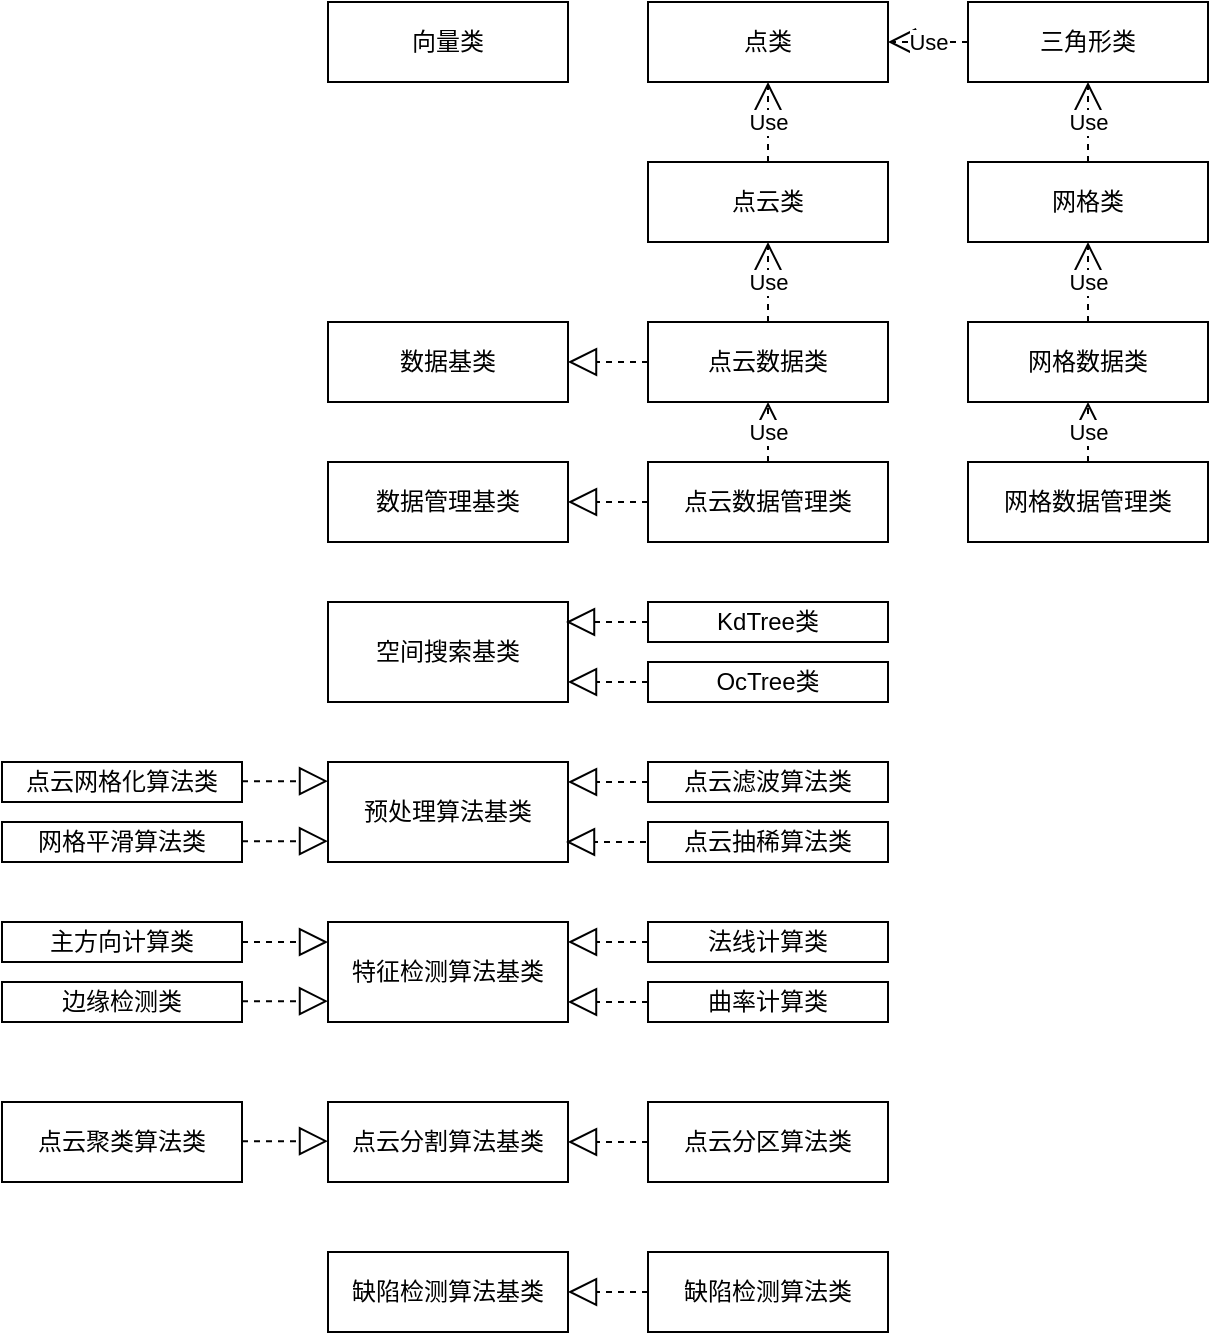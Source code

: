 <mxfile version="26.0.7">
  <diagram name="第 1 页" id="uARH736vWw_qrWtCbUs6">
    <mxGraphModel dx="1035" dy="521" grid="1" gridSize="10" guides="1" tooltips="1" connect="1" arrows="1" fold="1" page="1" pageScale="1" pageWidth="827" pageHeight="1169" math="0" shadow="0">
      <root>
        <mxCell id="0" />
        <mxCell id="1" parent="0" />
        <mxCell id="TkaoiMYruR-OZeZLr6xF-1" value="点类" style="rounded=0;whiteSpace=wrap;html=1;" vertex="1" parent="1">
          <mxGeometry x="373" y="50" width="120" height="40" as="geometry" />
        </mxCell>
        <mxCell id="TkaoiMYruR-OZeZLr6xF-2" value="点云类" style="rounded=0;whiteSpace=wrap;html=1;" vertex="1" parent="1">
          <mxGeometry x="373" y="130" width="120" height="40" as="geometry" />
        </mxCell>
        <mxCell id="TkaoiMYruR-OZeZLr6xF-3" value="点云数据管理类" style="rounded=0;whiteSpace=wrap;html=1;" vertex="1" parent="1">
          <mxGeometry x="373" y="280" width="120" height="40" as="geometry" />
        </mxCell>
        <mxCell id="TkaoiMYruR-OZeZLr6xF-5" value="网格类" style="rounded=0;whiteSpace=wrap;html=1;" vertex="1" parent="1">
          <mxGeometry x="533" y="130" width="120" height="40" as="geometry" />
        </mxCell>
        <mxCell id="TkaoiMYruR-OZeZLr6xF-4" value="三角形类" style="rounded=0;whiteSpace=wrap;html=1;" vertex="1" parent="1">
          <mxGeometry x="533" y="50" width="120" height="40" as="geometry" />
        </mxCell>
        <mxCell id="TkaoiMYruR-OZeZLr6xF-6" value="网格数据管理类" style="rounded=0;whiteSpace=wrap;html=1;" vertex="1" parent="1">
          <mxGeometry x="533" y="280" width="120" height="40" as="geometry" />
        </mxCell>
        <mxCell id="TkaoiMYruR-OZeZLr6xF-7" value="数据管理基类" style="rounded=0;whiteSpace=wrap;html=1;" vertex="1" parent="1">
          <mxGeometry x="213" y="280" width="120" height="40" as="geometry" />
        </mxCell>
        <mxCell id="TkaoiMYruR-OZeZLr6xF-8" value="KdTree类" style="rounded=0;whiteSpace=wrap;html=1;" vertex="1" parent="1">
          <mxGeometry x="373" y="350" width="120" height="20" as="geometry" />
        </mxCell>
        <mxCell id="TkaoiMYruR-OZeZLr6xF-9" value="OcTree类" style="rounded=0;whiteSpace=wrap;html=1;" vertex="1" parent="1">
          <mxGeometry x="373" y="380" width="120" height="20" as="geometry" />
        </mxCell>
        <mxCell id="TkaoiMYruR-OZeZLr6xF-10" value="空间搜索基类" style="rounded=0;whiteSpace=wrap;html=1;" vertex="1" parent="1">
          <mxGeometry x="213" y="350" width="120" height="50" as="geometry" />
        </mxCell>
        <mxCell id="TkaoiMYruR-OZeZLr6xF-11" value="点云数据类" style="rounded=0;whiteSpace=wrap;html=1;" vertex="1" parent="1">
          <mxGeometry x="373" y="210" width="120" height="40" as="geometry" />
        </mxCell>
        <mxCell id="TkaoiMYruR-OZeZLr6xF-12" value="网格数据类" style="rounded=0;whiteSpace=wrap;html=1;" vertex="1" parent="1">
          <mxGeometry x="533" y="210" width="120" height="40" as="geometry" />
        </mxCell>
        <mxCell id="TkaoiMYruR-OZeZLr6xF-13" value="数据基类" style="rounded=0;whiteSpace=wrap;html=1;" vertex="1" parent="1">
          <mxGeometry x="213" y="210" width="120" height="40" as="geometry" />
        </mxCell>
        <mxCell id="TkaoiMYruR-OZeZLr6xF-16" value="预处理算法基类" style="rounded=0;whiteSpace=wrap;html=1;" vertex="1" parent="1">
          <mxGeometry x="213" y="430" width="120" height="50" as="geometry" />
        </mxCell>
        <mxCell id="TkaoiMYruR-OZeZLr6xF-17" value="点云滤波算法类" style="rounded=0;whiteSpace=wrap;html=1;" vertex="1" parent="1">
          <mxGeometry x="373" y="430" width="120" height="20" as="geometry" />
        </mxCell>
        <mxCell id="TkaoiMYruR-OZeZLr6xF-18" value="点云抽稀算法类" style="rounded=0;whiteSpace=wrap;html=1;" vertex="1" parent="1">
          <mxGeometry x="373" y="460" width="120" height="20" as="geometry" />
        </mxCell>
        <mxCell id="TkaoiMYruR-OZeZLr6xF-19" value="点云网格化算法类" style="rounded=0;whiteSpace=wrap;html=1;" vertex="1" parent="1">
          <mxGeometry x="50" y="430" width="120" height="20" as="geometry" />
        </mxCell>
        <mxCell id="TkaoiMYruR-OZeZLr6xF-20" value="网格平滑算法类" style="rounded=0;whiteSpace=wrap;html=1;" vertex="1" parent="1">
          <mxGeometry x="50" y="460" width="120" height="20" as="geometry" />
        </mxCell>
        <mxCell id="TkaoiMYruR-OZeZLr6xF-21" value="特征检测算法基类" style="rounded=0;whiteSpace=wrap;html=1;" vertex="1" parent="1">
          <mxGeometry x="213" y="510" width="120" height="50" as="geometry" />
        </mxCell>
        <mxCell id="TkaoiMYruR-OZeZLr6xF-27" value="向量类" style="rounded=0;whiteSpace=wrap;html=1;" vertex="1" parent="1">
          <mxGeometry x="213" y="50" width="120" height="40" as="geometry" />
        </mxCell>
        <mxCell id="TkaoiMYruR-OZeZLr6xF-28" value="法线计算类" style="rounded=0;whiteSpace=wrap;html=1;" vertex="1" parent="1">
          <mxGeometry x="373" y="510" width="120" height="20" as="geometry" />
        </mxCell>
        <mxCell id="TkaoiMYruR-OZeZLr6xF-29" value="曲率计算类" style="rounded=0;whiteSpace=wrap;html=1;" vertex="1" parent="1">
          <mxGeometry x="373" y="540" width="120" height="20" as="geometry" />
        </mxCell>
        <mxCell id="TkaoiMYruR-OZeZLr6xF-30" value="边缘检测类" style="rounded=0;whiteSpace=wrap;html=1;" vertex="1" parent="1">
          <mxGeometry x="50" y="540" width="120" height="20" as="geometry" />
        </mxCell>
        <mxCell id="TkaoiMYruR-OZeZLr6xF-31" value="主方向计算类" style="rounded=0;whiteSpace=wrap;html=1;" vertex="1" parent="1">
          <mxGeometry x="50" y="510" width="120" height="20" as="geometry" />
        </mxCell>
        <mxCell id="TkaoiMYruR-OZeZLr6xF-32" value="点云分割算法基类" style="rounded=0;whiteSpace=wrap;html=1;" vertex="1" parent="1">
          <mxGeometry x="213" y="600" width="120" height="40" as="geometry" />
        </mxCell>
        <mxCell id="TkaoiMYruR-OZeZLr6xF-33" value="点云分区算法类" style="rounded=0;whiteSpace=wrap;html=1;" vertex="1" parent="1">
          <mxGeometry x="373" y="600" width="120" height="40" as="geometry" />
        </mxCell>
        <mxCell id="TkaoiMYruR-OZeZLr6xF-34" value="点云聚类算法类" style="rounded=0;whiteSpace=wrap;html=1;" vertex="1" parent="1">
          <mxGeometry x="50" y="600" width="120" height="40" as="geometry" />
        </mxCell>
        <mxCell id="TkaoiMYruR-OZeZLr6xF-35" value="缺陷检测算法基类" style="rounded=0;whiteSpace=wrap;html=1;" vertex="1" parent="1">
          <mxGeometry x="213" y="675" width="120" height="40" as="geometry" />
        </mxCell>
        <mxCell id="TkaoiMYruR-OZeZLr6xF-36" value="缺陷检测算法类" style="rounded=0;whiteSpace=wrap;html=1;" vertex="1" parent="1">
          <mxGeometry x="373" y="675" width="120" height="40" as="geometry" />
        </mxCell>
        <mxCell id="TkaoiMYruR-OZeZLr6xF-39" value="Use" style="endArrow=open;endSize=12;dashed=1;html=1;rounded=0;entryX=0.5;entryY=1;entryDx=0;entryDy=0;exitX=0.5;exitY=0;exitDx=0;exitDy=0;" edge="1" parent="1" source="TkaoiMYruR-OZeZLr6xF-2" target="TkaoiMYruR-OZeZLr6xF-1">
          <mxGeometry width="160" relative="1" as="geometry">
            <mxPoint x="483" y="170" as="sourcePoint" />
            <mxPoint x="643" y="170" as="targetPoint" />
          </mxGeometry>
        </mxCell>
        <mxCell id="TkaoiMYruR-OZeZLr6xF-40" value="Use" style="endArrow=open;endSize=12;dashed=1;html=1;rounded=0;entryX=0.5;entryY=1;entryDx=0;entryDy=0;exitX=0.5;exitY=0;exitDx=0;exitDy=0;" edge="1" parent="1" source="TkaoiMYruR-OZeZLr6xF-5" target="TkaoiMYruR-OZeZLr6xF-4">
          <mxGeometry width="160" relative="1" as="geometry">
            <mxPoint x="443" y="140" as="sourcePoint" />
            <mxPoint x="443" y="100" as="targetPoint" />
          </mxGeometry>
        </mxCell>
        <mxCell id="TkaoiMYruR-OZeZLr6xF-42" value="Use" style="endArrow=open;endSize=12;dashed=1;html=1;rounded=0;entryX=1;entryY=0.5;entryDx=0;entryDy=0;exitX=0;exitY=0.5;exitDx=0;exitDy=0;" edge="1" parent="1" source="TkaoiMYruR-OZeZLr6xF-4" target="TkaoiMYruR-OZeZLr6xF-1">
          <mxGeometry width="160" relative="1" as="geometry">
            <mxPoint x="603" y="140" as="sourcePoint" />
            <mxPoint x="603" y="100" as="targetPoint" />
          </mxGeometry>
        </mxCell>
        <mxCell id="TkaoiMYruR-OZeZLr6xF-43" value="Use" style="endArrow=open;endSize=12;dashed=1;html=1;rounded=0;exitX=0.5;exitY=0;exitDx=0;exitDy=0;" edge="1" parent="1" source="TkaoiMYruR-OZeZLr6xF-11">
          <mxGeometry width="160" relative="1" as="geometry">
            <mxPoint x="443" y="140" as="sourcePoint" />
            <mxPoint x="433" y="170" as="targetPoint" />
          </mxGeometry>
        </mxCell>
        <mxCell id="TkaoiMYruR-OZeZLr6xF-44" value="Use" style="endArrow=open;endSize=12;dashed=1;html=1;rounded=0;exitX=0.5;exitY=0;exitDx=0;exitDy=0;entryX=0.5;entryY=1;entryDx=0;entryDy=0;" edge="1" parent="1" source="TkaoiMYruR-OZeZLr6xF-12" target="TkaoiMYruR-OZeZLr6xF-5">
          <mxGeometry width="160" relative="1" as="geometry">
            <mxPoint x="443" y="220" as="sourcePoint" />
            <mxPoint x="443" y="180" as="targetPoint" />
          </mxGeometry>
        </mxCell>
        <mxCell id="TkaoiMYruR-OZeZLr6xF-45" value="" style="endArrow=block;dashed=1;endFill=0;endSize=12;html=1;rounded=0;exitX=0;exitY=0.5;exitDx=0;exitDy=0;entryX=1;entryY=0.5;entryDx=0;entryDy=0;" edge="1" parent="1" source="TkaoiMYruR-OZeZLr6xF-11" target="TkaoiMYruR-OZeZLr6xF-13">
          <mxGeometry width="160" relative="1" as="geometry">
            <mxPoint x="483" y="270" as="sourcePoint" />
            <mxPoint x="643" y="270" as="targetPoint" />
          </mxGeometry>
        </mxCell>
        <mxCell id="TkaoiMYruR-OZeZLr6xF-46" value="Use" style="endArrow=open;endSize=12;dashed=1;html=1;rounded=0;exitX=0.5;exitY=0;exitDx=0;exitDy=0;" edge="1" parent="1" source="TkaoiMYruR-OZeZLr6xF-3">
          <mxGeometry width="160" relative="1" as="geometry">
            <mxPoint x="443" y="210" as="sourcePoint" />
            <mxPoint x="433" y="250" as="targetPoint" />
          </mxGeometry>
        </mxCell>
        <mxCell id="TkaoiMYruR-OZeZLr6xF-47" value="Use" style="endArrow=open;endSize=12;dashed=1;html=1;rounded=0;entryX=0.5;entryY=1;entryDx=0;entryDy=0;exitX=0.5;exitY=0;exitDx=0;exitDy=0;" edge="1" parent="1" source="TkaoiMYruR-OZeZLr6xF-6" target="TkaoiMYruR-OZeZLr6xF-12">
          <mxGeometry width="160" relative="1" as="geometry">
            <mxPoint x="593" y="270" as="sourcePoint" />
            <mxPoint x="603" y="170" as="targetPoint" />
          </mxGeometry>
        </mxCell>
        <mxCell id="TkaoiMYruR-OZeZLr6xF-48" value="" style="endArrow=block;dashed=1;endFill=0;endSize=12;html=1;rounded=0;exitX=0;exitY=0.5;exitDx=0;exitDy=0;entryX=1;entryY=0.5;entryDx=0;entryDy=0;" edge="1" parent="1" source="TkaoiMYruR-OZeZLr6xF-3" target="TkaoiMYruR-OZeZLr6xF-7">
          <mxGeometry width="160" relative="1" as="geometry">
            <mxPoint x="383" y="230" as="sourcePoint" />
            <mxPoint x="343" y="230" as="targetPoint" />
          </mxGeometry>
        </mxCell>
        <mxCell id="TkaoiMYruR-OZeZLr6xF-53" value="" style="endArrow=block;dashed=1;endFill=0;endSize=12;html=1;rounded=0;exitX=0;exitY=0.5;exitDx=0;exitDy=0;" edge="1" parent="1" source="TkaoiMYruR-OZeZLr6xF-8">
          <mxGeometry width="160" relative="1" as="geometry">
            <mxPoint x="383" y="300" as="sourcePoint" />
            <mxPoint x="332" y="360" as="targetPoint" />
          </mxGeometry>
        </mxCell>
        <mxCell id="TkaoiMYruR-OZeZLr6xF-54" value="" style="endArrow=block;dashed=1;endFill=0;endSize=12;html=1;rounded=0;exitX=0;exitY=0.5;exitDx=0;exitDy=0;" edge="1" parent="1" source="TkaoiMYruR-OZeZLr6xF-17">
          <mxGeometry width="160" relative="1" as="geometry">
            <mxPoint x="383" y="380" as="sourcePoint" />
            <mxPoint x="333" y="440" as="targetPoint" />
          </mxGeometry>
        </mxCell>
        <mxCell id="TkaoiMYruR-OZeZLr6xF-55" value="" style="endArrow=block;dashed=1;endFill=0;endSize=12;html=1;rounded=0;exitX=0;exitY=0.5;exitDx=0;exitDy=0;" edge="1" parent="1" source="TkaoiMYruR-OZeZLr6xF-28">
          <mxGeometry width="160" relative="1" as="geometry">
            <mxPoint x="383" y="460" as="sourcePoint" />
            <mxPoint x="333" y="520" as="targetPoint" />
          </mxGeometry>
        </mxCell>
        <mxCell id="TkaoiMYruR-OZeZLr6xF-56" value="" style="endArrow=block;dashed=1;endFill=0;endSize=12;html=1;rounded=0;exitX=0;exitY=0.5;exitDx=0;exitDy=0;entryX=1;entryY=0.5;entryDx=0;entryDy=0;" edge="1" parent="1" source="TkaoiMYruR-OZeZLr6xF-33" target="TkaoiMYruR-OZeZLr6xF-32">
          <mxGeometry width="160" relative="1" as="geometry">
            <mxPoint x="383" y="555" as="sourcePoint" />
            <mxPoint x="343" y="555" as="targetPoint" />
          </mxGeometry>
        </mxCell>
        <mxCell id="TkaoiMYruR-OZeZLr6xF-57" value="" style="endArrow=block;dashed=1;endFill=0;endSize=12;html=1;rounded=0;exitX=0;exitY=0.5;exitDx=0;exitDy=0;entryX=1;entryY=0.5;entryDx=0;entryDy=0;" edge="1" parent="1" source="TkaoiMYruR-OZeZLr6xF-36" target="TkaoiMYruR-OZeZLr6xF-35">
          <mxGeometry width="160" relative="1" as="geometry">
            <mxPoint x="383" y="630" as="sourcePoint" />
            <mxPoint x="343" y="630" as="targetPoint" />
          </mxGeometry>
        </mxCell>
        <mxCell id="TkaoiMYruR-OZeZLr6xF-60" value="" style="endArrow=block;dashed=1;endFill=0;endSize=12;html=1;rounded=0;exitX=0;exitY=0.5;exitDx=0;exitDy=0;" edge="1" parent="1" source="TkaoiMYruR-OZeZLr6xF-9">
          <mxGeometry width="160" relative="1" as="geometry">
            <mxPoint x="383" y="370" as="sourcePoint" />
            <mxPoint x="333" y="390" as="targetPoint" />
          </mxGeometry>
        </mxCell>
        <mxCell id="TkaoiMYruR-OZeZLr6xF-61" value="" style="endArrow=block;dashed=1;endFill=0;endSize=12;html=1;rounded=0;exitX=0;exitY=0.5;exitDx=0;exitDy=0;" edge="1" parent="1" source="TkaoiMYruR-OZeZLr6xF-29">
          <mxGeometry width="160" relative="1" as="geometry">
            <mxPoint x="383" y="530" as="sourcePoint" />
            <mxPoint x="333" y="550" as="targetPoint" />
          </mxGeometry>
        </mxCell>
        <mxCell id="TkaoiMYruR-OZeZLr6xF-62" value="" style="endArrow=block;dashed=1;endFill=0;endSize=12;html=1;rounded=0;" edge="1" parent="1">
          <mxGeometry width="160" relative="1" as="geometry">
            <mxPoint x="372" y="470" as="sourcePoint" />
            <mxPoint x="332" y="470" as="targetPoint" />
          </mxGeometry>
        </mxCell>
        <mxCell id="TkaoiMYruR-OZeZLr6xF-65" value="" style="endArrow=block;dashed=1;endFill=0;endSize=12;html=1;rounded=0;exitX=1;exitY=0.5;exitDx=0;exitDy=0;" edge="1" parent="1" source="TkaoiMYruR-OZeZLr6xF-31">
          <mxGeometry width="160" relative="1" as="geometry">
            <mxPoint x="350" y="500" as="sourcePoint" />
            <mxPoint x="213" y="520" as="targetPoint" />
          </mxGeometry>
        </mxCell>
        <mxCell id="TkaoiMYruR-OZeZLr6xF-67" value="" style="endArrow=block;dashed=1;endFill=0;endSize=12;html=1;rounded=0;exitX=1;exitY=0.5;exitDx=0;exitDy=0;" edge="1" parent="1">
          <mxGeometry width="160" relative="1" as="geometry">
            <mxPoint x="170" y="619.58" as="sourcePoint" />
            <mxPoint x="213" y="619.58" as="targetPoint" />
          </mxGeometry>
        </mxCell>
        <mxCell id="TkaoiMYruR-OZeZLr6xF-68" value="" style="endArrow=block;dashed=1;endFill=0;endSize=12;html=1;rounded=0;exitX=1;exitY=0.5;exitDx=0;exitDy=0;" edge="1" parent="1">
          <mxGeometry width="160" relative="1" as="geometry">
            <mxPoint x="170" y="549.58" as="sourcePoint" />
            <mxPoint x="213" y="549.58" as="targetPoint" />
          </mxGeometry>
        </mxCell>
        <mxCell id="TkaoiMYruR-OZeZLr6xF-69" value="" style="endArrow=block;dashed=1;endFill=0;endSize=12;html=1;rounded=0;exitX=1;exitY=0.5;exitDx=0;exitDy=0;" edge="1" parent="1">
          <mxGeometry width="160" relative="1" as="geometry">
            <mxPoint x="170" y="469.58" as="sourcePoint" />
            <mxPoint x="213" y="469.58" as="targetPoint" />
          </mxGeometry>
        </mxCell>
        <mxCell id="TkaoiMYruR-OZeZLr6xF-70" value="" style="endArrow=block;dashed=1;endFill=0;endSize=12;html=1;rounded=0;exitX=1;exitY=0.5;exitDx=0;exitDy=0;" edge="1" parent="1">
          <mxGeometry width="160" relative="1" as="geometry">
            <mxPoint x="170" y="439.58" as="sourcePoint" />
            <mxPoint x="213" y="439.58" as="targetPoint" />
          </mxGeometry>
        </mxCell>
      </root>
    </mxGraphModel>
  </diagram>
</mxfile>

